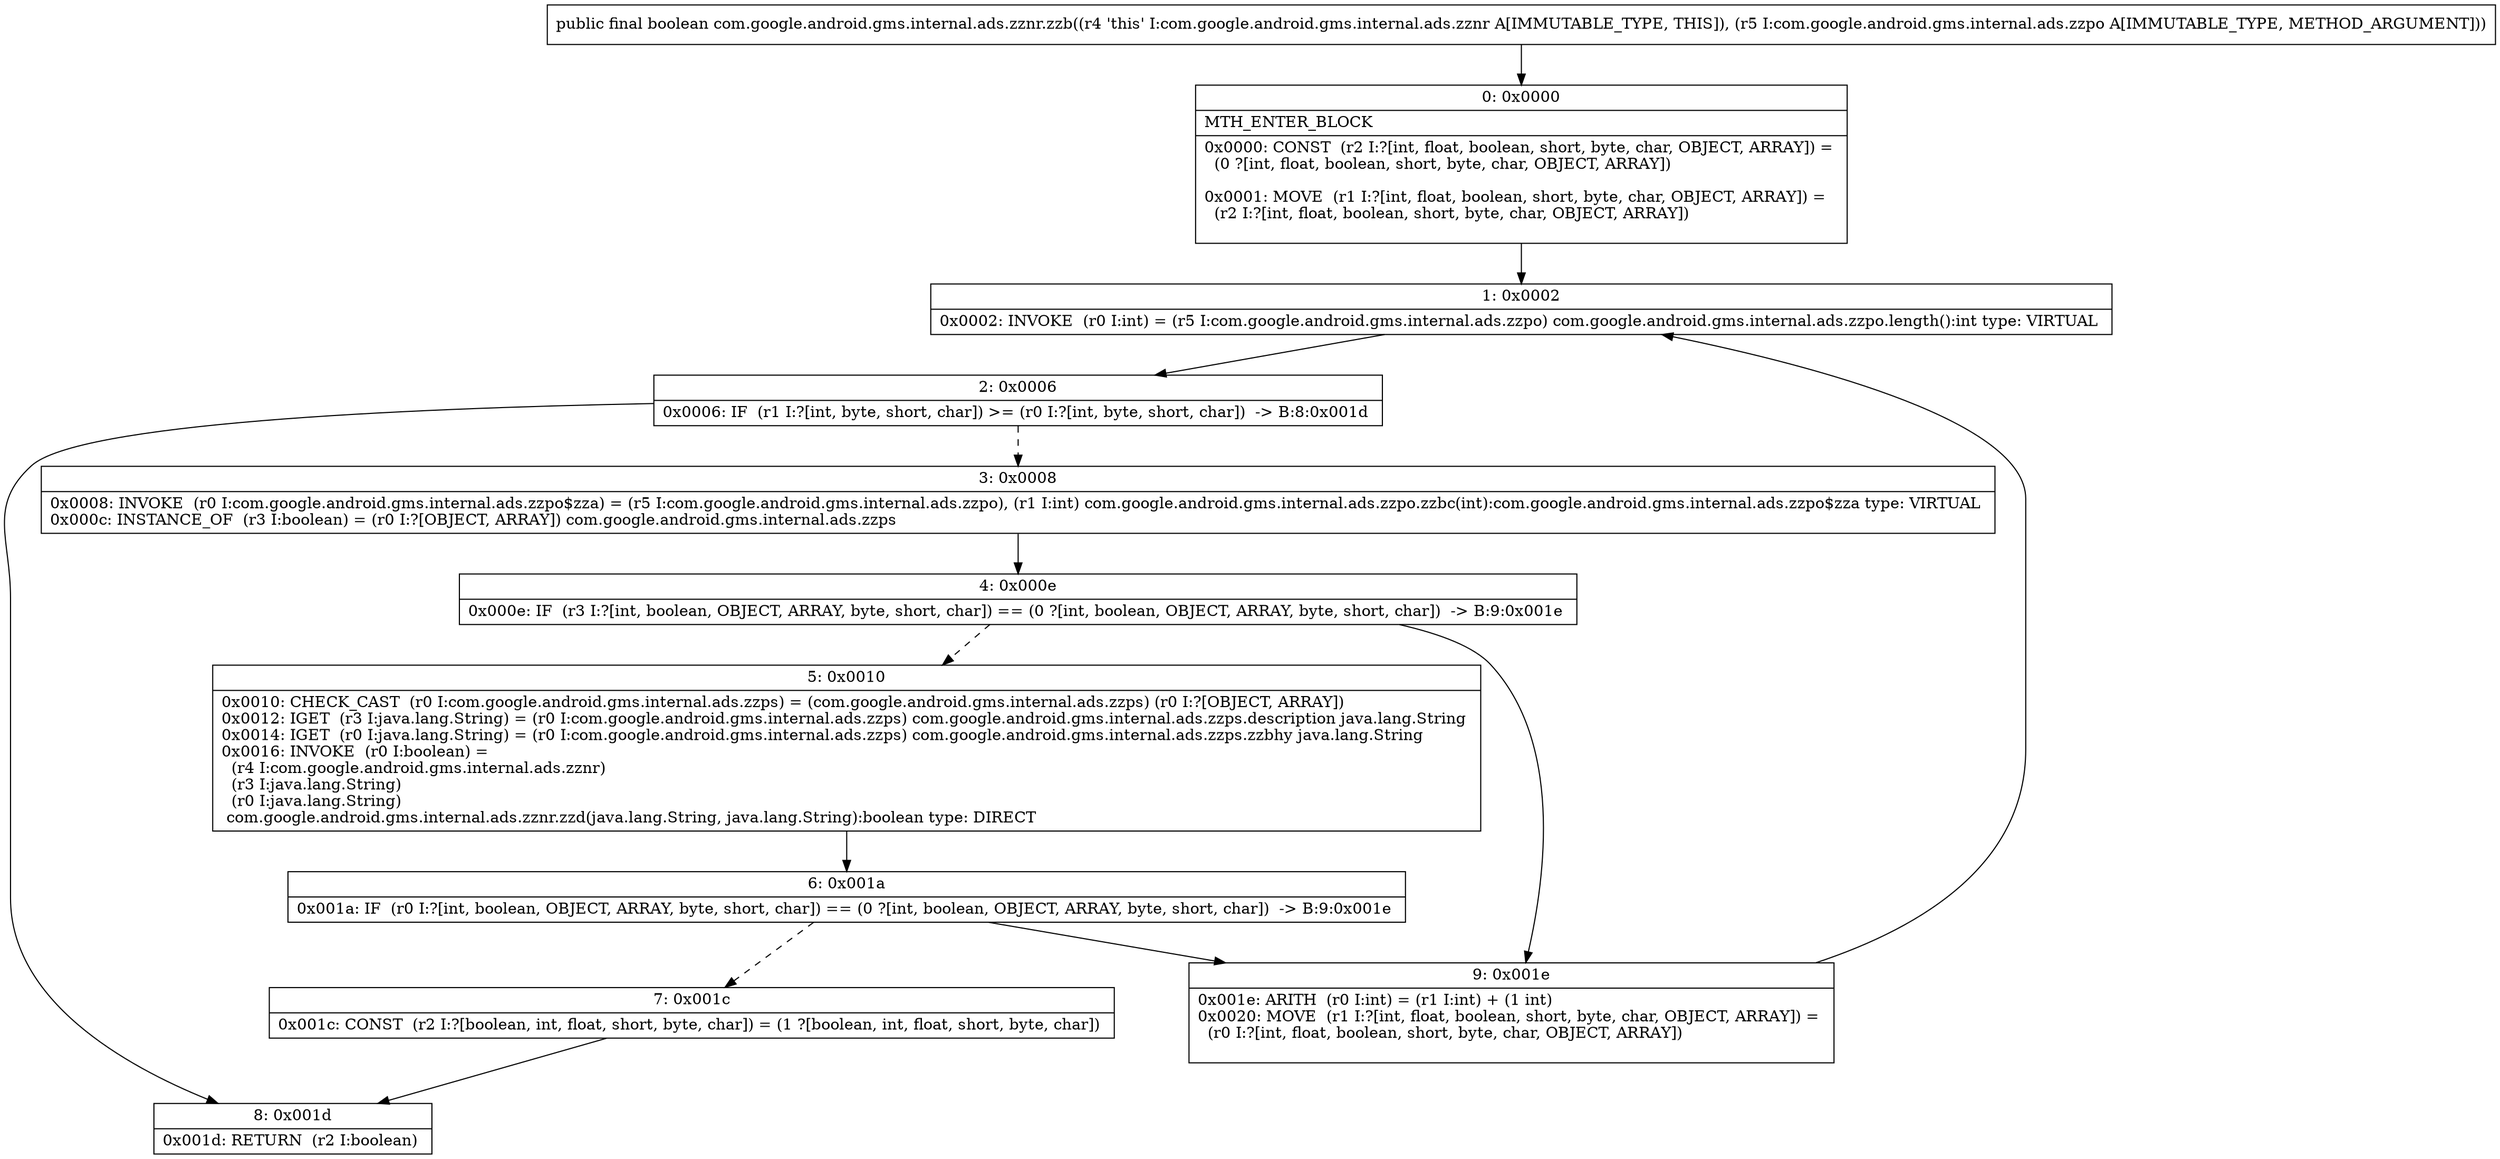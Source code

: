 digraph "CFG forcom.google.android.gms.internal.ads.zznr.zzb(Lcom\/google\/android\/gms\/internal\/ads\/zzpo;)Z" {
Node_0 [shape=record,label="{0\:\ 0x0000|MTH_ENTER_BLOCK\l|0x0000: CONST  (r2 I:?[int, float, boolean, short, byte, char, OBJECT, ARRAY]) = \l  (0 ?[int, float, boolean, short, byte, char, OBJECT, ARRAY])\l \l0x0001: MOVE  (r1 I:?[int, float, boolean, short, byte, char, OBJECT, ARRAY]) = \l  (r2 I:?[int, float, boolean, short, byte, char, OBJECT, ARRAY])\l \l}"];
Node_1 [shape=record,label="{1\:\ 0x0002|0x0002: INVOKE  (r0 I:int) = (r5 I:com.google.android.gms.internal.ads.zzpo) com.google.android.gms.internal.ads.zzpo.length():int type: VIRTUAL \l}"];
Node_2 [shape=record,label="{2\:\ 0x0006|0x0006: IF  (r1 I:?[int, byte, short, char]) \>= (r0 I:?[int, byte, short, char])  \-\> B:8:0x001d \l}"];
Node_3 [shape=record,label="{3\:\ 0x0008|0x0008: INVOKE  (r0 I:com.google.android.gms.internal.ads.zzpo$zza) = (r5 I:com.google.android.gms.internal.ads.zzpo), (r1 I:int) com.google.android.gms.internal.ads.zzpo.zzbc(int):com.google.android.gms.internal.ads.zzpo$zza type: VIRTUAL \l0x000c: INSTANCE_OF  (r3 I:boolean) = (r0 I:?[OBJECT, ARRAY]) com.google.android.gms.internal.ads.zzps \l}"];
Node_4 [shape=record,label="{4\:\ 0x000e|0x000e: IF  (r3 I:?[int, boolean, OBJECT, ARRAY, byte, short, char]) == (0 ?[int, boolean, OBJECT, ARRAY, byte, short, char])  \-\> B:9:0x001e \l}"];
Node_5 [shape=record,label="{5\:\ 0x0010|0x0010: CHECK_CAST  (r0 I:com.google.android.gms.internal.ads.zzps) = (com.google.android.gms.internal.ads.zzps) (r0 I:?[OBJECT, ARRAY]) \l0x0012: IGET  (r3 I:java.lang.String) = (r0 I:com.google.android.gms.internal.ads.zzps) com.google.android.gms.internal.ads.zzps.description java.lang.String \l0x0014: IGET  (r0 I:java.lang.String) = (r0 I:com.google.android.gms.internal.ads.zzps) com.google.android.gms.internal.ads.zzps.zzbhy java.lang.String \l0x0016: INVOKE  (r0 I:boolean) = \l  (r4 I:com.google.android.gms.internal.ads.zznr)\l  (r3 I:java.lang.String)\l  (r0 I:java.lang.String)\l com.google.android.gms.internal.ads.zznr.zzd(java.lang.String, java.lang.String):boolean type: DIRECT \l}"];
Node_6 [shape=record,label="{6\:\ 0x001a|0x001a: IF  (r0 I:?[int, boolean, OBJECT, ARRAY, byte, short, char]) == (0 ?[int, boolean, OBJECT, ARRAY, byte, short, char])  \-\> B:9:0x001e \l}"];
Node_7 [shape=record,label="{7\:\ 0x001c|0x001c: CONST  (r2 I:?[boolean, int, float, short, byte, char]) = (1 ?[boolean, int, float, short, byte, char]) \l}"];
Node_8 [shape=record,label="{8\:\ 0x001d|0x001d: RETURN  (r2 I:boolean) \l}"];
Node_9 [shape=record,label="{9\:\ 0x001e|0x001e: ARITH  (r0 I:int) = (r1 I:int) + (1 int) \l0x0020: MOVE  (r1 I:?[int, float, boolean, short, byte, char, OBJECT, ARRAY]) = \l  (r0 I:?[int, float, boolean, short, byte, char, OBJECT, ARRAY])\l \l}"];
MethodNode[shape=record,label="{public final boolean com.google.android.gms.internal.ads.zznr.zzb((r4 'this' I:com.google.android.gms.internal.ads.zznr A[IMMUTABLE_TYPE, THIS]), (r5 I:com.google.android.gms.internal.ads.zzpo A[IMMUTABLE_TYPE, METHOD_ARGUMENT])) }"];
MethodNode -> Node_0;
Node_0 -> Node_1;
Node_1 -> Node_2;
Node_2 -> Node_3[style=dashed];
Node_2 -> Node_8;
Node_3 -> Node_4;
Node_4 -> Node_5[style=dashed];
Node_4 -> Node_9;
Node_5 -> Node_6;
Node_6 -> Node_7[style=dashed];
Node_6 -> Node_9;
Node_7 -> Node_8;
Node_9 -> Node_1;
}

